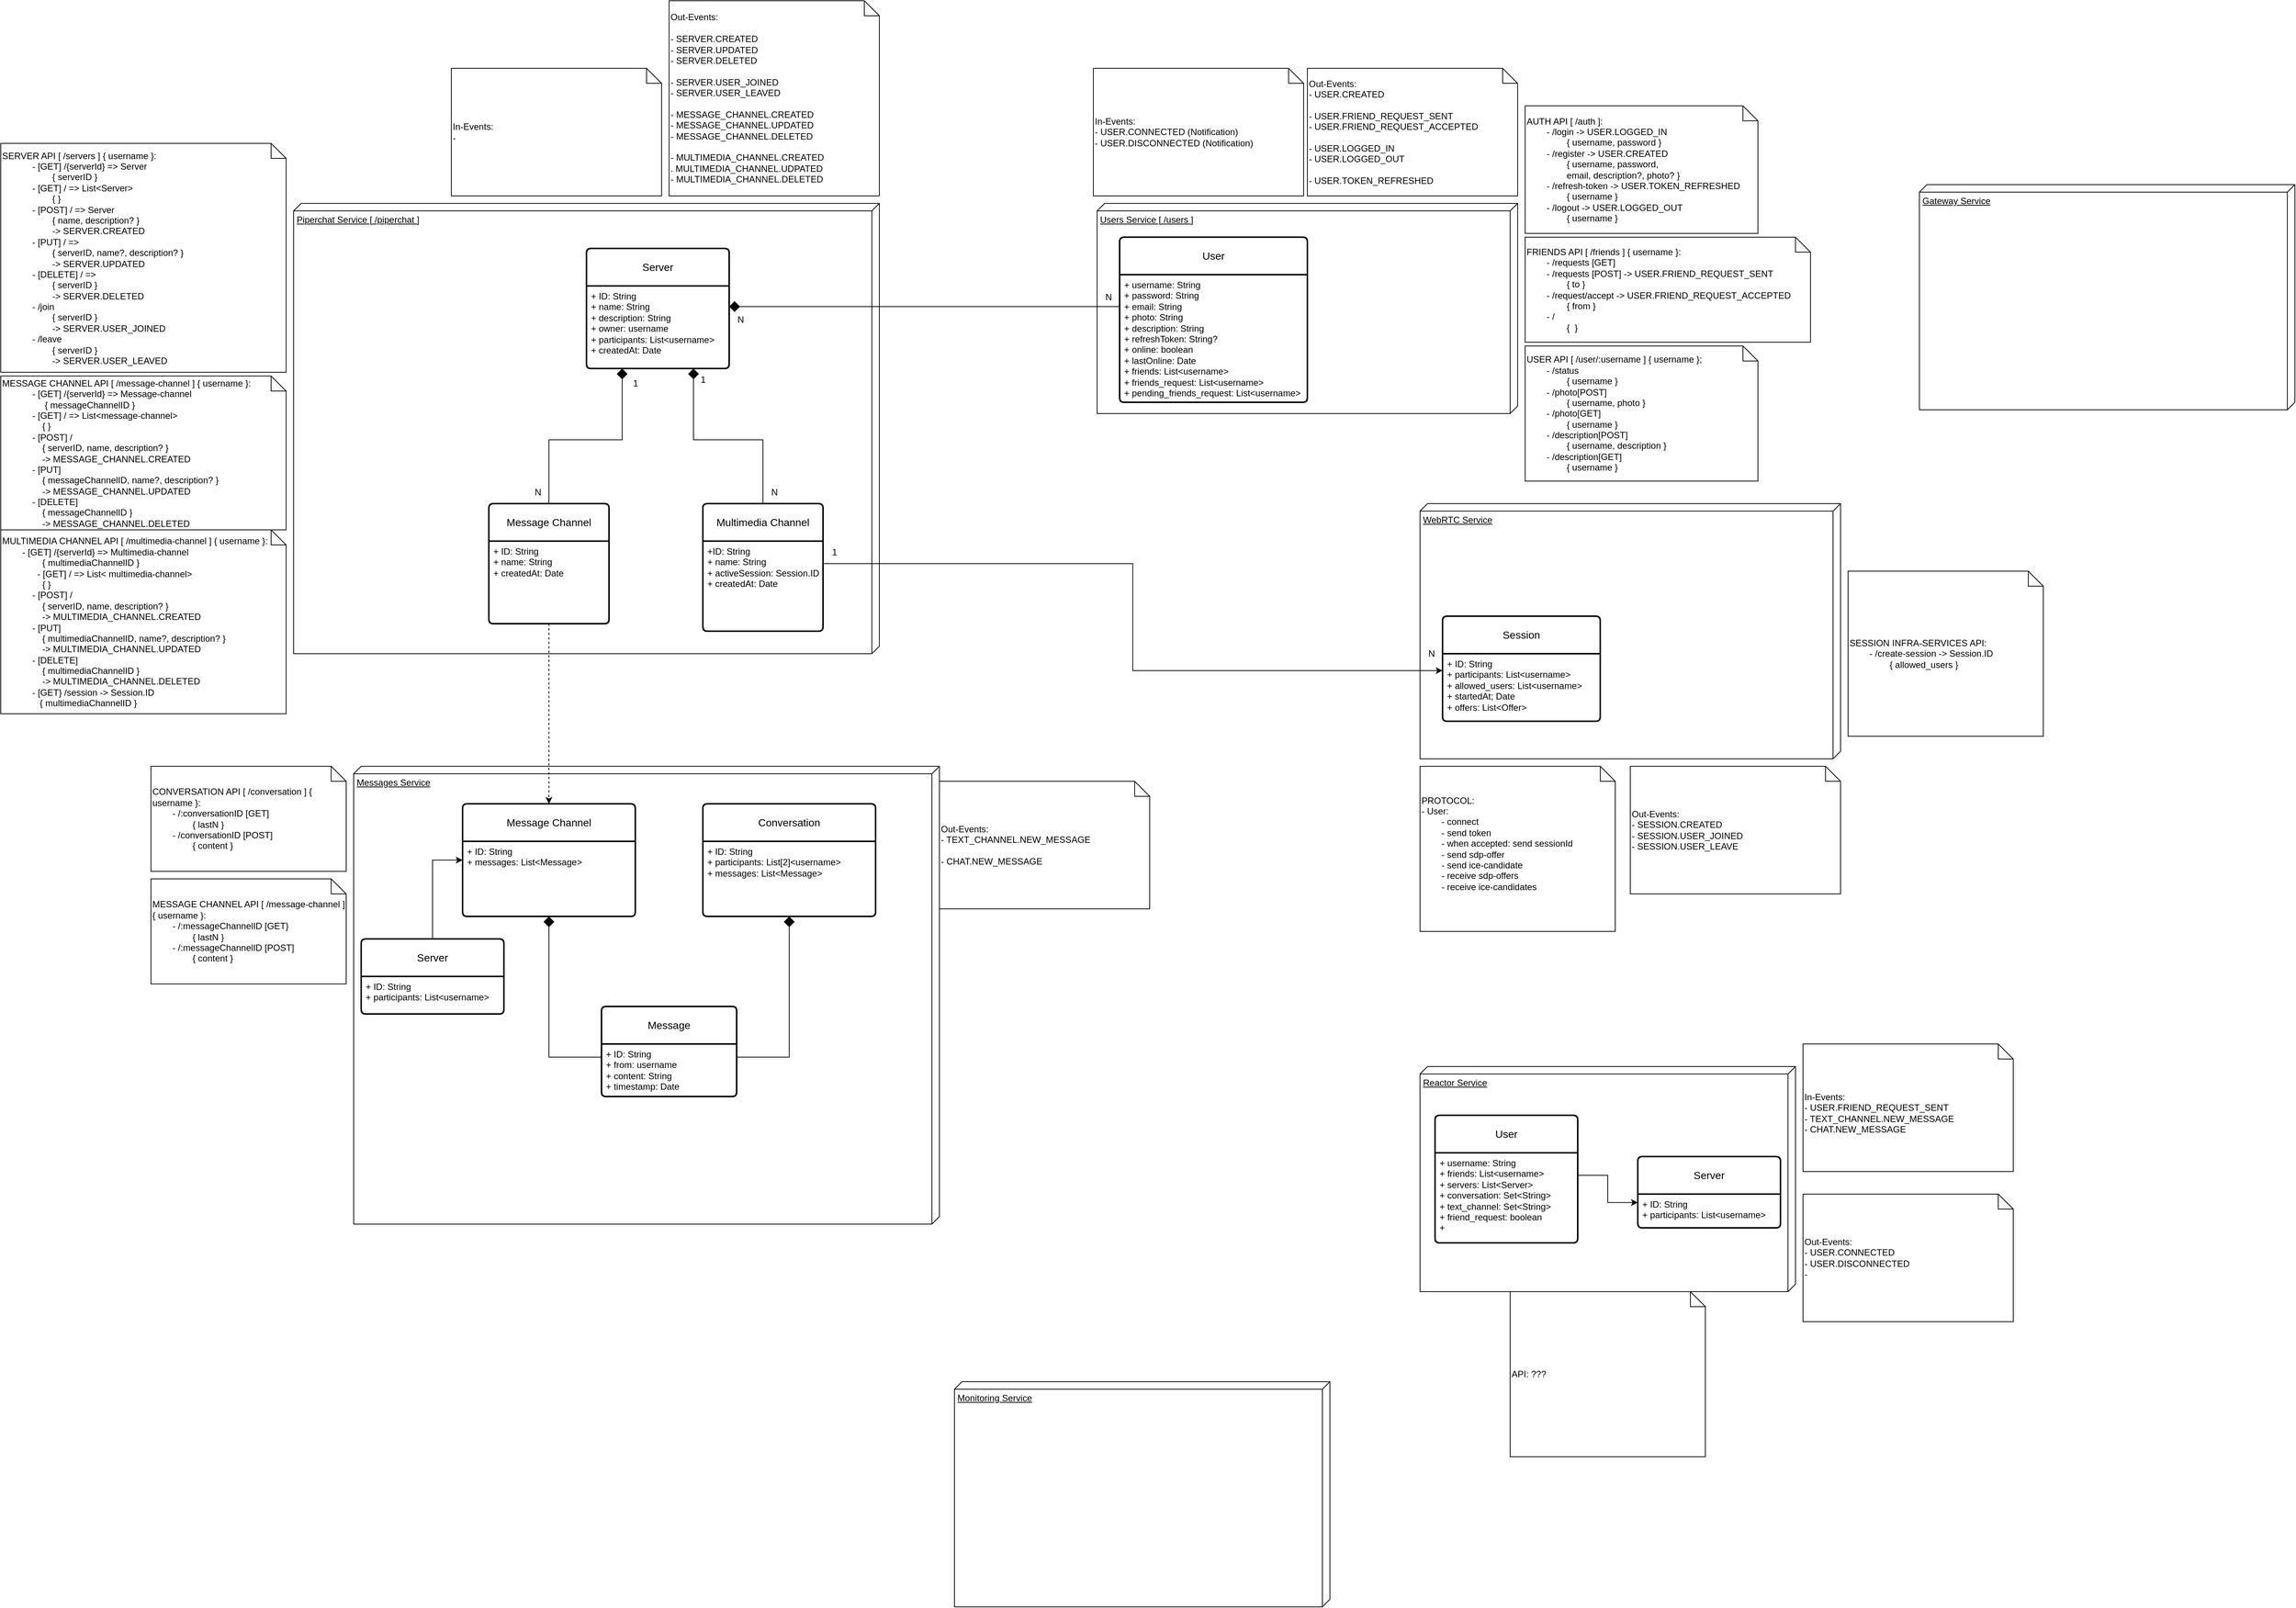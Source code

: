 <mxfile version="21.6.6" type="github" pages="8">
  <diagram name="General" id="8NHsR8Ymc2wK5Nyu_gr6">
    <mxGraphModel dx="2528" dy="1999" grid="1" gridSize="10" guides="1" tooltips="1" connect="1" arrows="1" fold="1" page="1" pageScale="1" pageWidth="850" pageHeight="1100" math="0" shadow="0">
      <root>
        <mxCell id="0" />
        <mxCell id="1" parent="0" />
        <mxCell id="7wh-No2WTboaJmC7Gdfl-18" value="Messages Service" style="verticalAlign=top;align=left;spacingTop=8;spacingLeft=2;spacingRight=12;shape=cube;size=10;direction=south;fontStyle=4;html=1;whiteSpace=wrap;" parent="1" vertex="1">
          <mxGeometry x="-210" y="660" width="780" height="610" as="geometry" />
        </mxCell>
        <mxCell id="7wh-No2WTboaJmC7Gdfl-14" value="Piperchat Service [ /piperchat ]" style="verticalAlign=top;align=left;spacingTop=8;spacingLeft=2;spacingRight=12;shape=cube;size=10;direction=south;fontStyle=4;html=1;whiteSpace=wrap;" parent="1" vertex="1">
          <mxGeometry x="-290" y="-90" width="780" height="600" as="geometry" />
        </mxCell>
        <mxCell id="7wh-No2WTboaJmC7Gdfl-13" value="Users Service [ /users ]" style="verticalAlign=top;align=left;spacingTop=8;spacingLeft=2;spacingRight=12;shape=cube;size=10;direction=south;fontStyle=4;html=1;whiteSpace=wrap;" parent="1" vertex="1">
          <mxGeometry x="780" y="-90" width="560" height="280" as="geometry" />
        </mxCell>
        <mxCell id="s29pFKMHYIw3pCDYSGQ6-1" value="Server" style="swimlane;childLayout=stackLayout;horizontal=1;startSize=50;horizontalStack=0;rounded=1;fontSize=14;fontStyle=0;strokeWidth=2;resizeParent=0;resizeLast=1;shadow=0;dashed=0;align=center;arcSize=4;whiteSpace=wrap;html=1;" parent="1" vertex="1">
          <mxGeometry x="100" y="-30" width="190" height="160" as="geometry" />
        </mxCell>
        <mxCell id="s29pFKMHYIw3pCDYSGQ6-2" value="+ ID: String&lt;br&gt;+ name: String&lt;br&gt;+ description: String&lt;br&gt;+ owner: username&lt;br&gt;+ participants: List&amp;lt;username&amp;gt;&lt;br&gt;+ createdAt: Date&lt;br&gt;" style="align=left;strokeColor=none;fillColor=none;spacingLeft=4;fontSize=12;verticalAlign=top;resizable=0;rotatable=0;part=1;html=1;" parent="s29pFKMHYIw3pCDYSGQ6-1" vertex="1">
          <mxGeometry y="50" width="190" height="110" as="geometry" />
        </mxCell>
        <mxCell id="s29pFKMHYIw3pCDYSGQ6-3" value="User" style="swimlane;childLayout=stackLayout;horizontal=1;startSize=50;horizontalStack=0;rounded=1;fontSize=14;fontStyle=0;strokeWidth=2;resizeParent=0;resizeLast=1;shadow=0;dashed=0;align=center;arcSize=4;whiteSpace=wrap;html=1;" parent="1" vertex="1">
          <mxGeometry x="810" y="-45" width="250" height="220" as="geometry" />
        </mxCell>
        <mxCell id="s29pFKMHYIw3pCDYSGQ6-4" value="+ username: String&lt;br&gt;+ password: String&lt;br&gt;+ email: String&lt;br&gt;+ photo: String&lt;br&gt;+ description: String&lt;br&gt;+ refreshToken: String?&lt;br&gt;+ online: boolean&lt;br&gt;+ lastOnline: Date&lt;br&gt;+ friends: List&amp;lt;username&amp;gt;&lt;br&gt;+ friends_request: List&amp;lt;username&amp;gt;&lt;br&gt;+ pending_friends_request: List&amp;lt;username&amp;gt;" style="align=left;strokeColor=none;fillColor=none;spacingLeft=4;fontSize=12;verticalAlign=top;resizable=0;rotatable=0;part=1;html=1;" parent="s29pFKMHYIw3pCDYSGQ6-3" vertex="1">
          <mxGeometry y="50" width="250" height="170" as="geometry" />
        </mxCell>
        <mxCell id="s29pFKMHYIw3pCDYSGQ6-11" style="edgeStyle=orthogonalEdgeStyle;rounded=0;orthogonalLoop=1;jettySize=auto;html=1;exitX=0.5;exitY=0;exitDx=0;exitDy=0;entryX=0.25;entryY=1;entryDx=0;entryDy=0;endArrow=diamond;endFill=1;endSize=12;" parent="1" source="s29pFKMHYIw3pCDYSGQ6-5" target="s29pFKMHYIw3pCDYSGQ6-2" edge="1">
          <mxGeometry relative="1" as="geometry" />
        </mxCell>
        <mxCell id="s29pFKMHYIw3pCDYSGQ6-5" value="Message Channel" style="swimlane;childLayout=stackLayout;horizontal=1;startSize=50;horizontalStack=0;rounded=1;fontSize=14;fontStyle=0;strokeWidth=2;resizeParent=0;resizeLast=1;shadow=0;dashed=0;align=center;arcSize=4;whiteSpace=wrap;html=1;" parent="1" vertex="1">
          <mxGeometry x="-30" y="310" width="160" height="160" as="geometry" />
        </mxCell>
        <mxCell id="s29pFKMHYIw3pCDYSGQ6-6" value="+ ID: String&lt;br&gt;+ name: String&lt;br&gt;+ createdAt: Date" style="align=left;strokeColor=none;fillColor=none;spacingLeft=4;fontSize=12;verticalAlign=top;resizable=0;rotatable=0;part=1;html=1;" parent="s29pFKMHYIw3pCDYSGQ6-5" vertex="1">
          <mxGeometry y="50" width="160" height="110" as="geometry" />
        </mxCell>
        <mxCell id="s29pFKMHYIw3pCDYSGQ6-7" value="Multimedia Channel" style="swimlane;childLayout=stackLayout;horizontal=1;startSize=50;horizontalStack=0;rounded=1;fontSize=14;fontStyle=0;strokeWidth=2;resizeParent=0;resizeLast=1;shadow=0;dashed=0;align=center;arcSize=4;whiteSpace=wrap;html=1;" parent="1" vertex="1">
          <mxGeometry x="255" y="310" width="160" height="170" as="geometry" />
        </mxCell>
        <mxCell id="s29pFKMHYIw3pCDYSGQ6-8" value="+ID: String&lt;br&gt;+ name: String&lt;br&gt;+ activeSession: Session.ID&lt;br&gt;+ createdAt: Date" style="align=left;strokeColor=none;fillColor=none;spacingLeft=4;fontSize=12;verticalAlign=top;resizable=0;rotatable=0;part=1;html=1;" parent="s29pFKMHYIw3pCDYSGQ6-7" vertex="1">
          <mxGeometry y="50" width="160" height="120" as="geometry" />
        </mxCell>
        <mxCell id="s29pFKMHYIw3pCDYSGQ6-10" style="edgeStyle=orthogonalEdgeStyle;rounded=0;orthogonalLoop=1;jettySize=auto;html=1;exitX=0.75;exitY=1;exitDx=0;exitDy=0;entryX=0.5;entryY=0;entryDx=0;entryDy=0;endArrow=none;endFill=0;startArrow=diamond;startFill=1;endSize=7;startSize=12;" parent="1" source="s29pFKMHYIw3pCDYSGQ6-2" target="s29pFKMHYIw3pCDYSGQ6-7" edge="1">
          <mxGeometry relative="1" as="geometry" />
        </mxCell>
        <mxCell id="s29pFKMHYIw3pCDYSGQ6-12" value="1" style="text;html=1;align=center;verticalAlign=middle;resizable=0;points=[];autosize=1;strokeColor=none;fillColor=none;" parent="1" vertex="1">
          <mxGeometry x="240" y="130" width="30" height="30" as="geometry" />
        </mxCell>
        <mxCell id="s29pFKMHYIw3pCDYSGQ6-13" value="N" style="text;html=1;align=center;verticalAlign=middle;resizable=0;points=[];autosize=1;strokeColor=none;fillColor=none;" parent="1" vertex="1">
          <mxGeometry x="335" y="280" width="30" height="30" as="geometry" />
        </mxCell>
        <mxCell id="s29pFKMHYIw3pCDYSGQ6-14" value="N" style="text;html=1;align=center;verticalAlign=middle;resizable=0;points=[];autosize=1;strokeColor=none;fillColor=none;" parent="1" vertex="1">
          <mxGeometry x="20" y="280" width="30" height="30" as="geometry" />
        </mxCell>
        <mxCell id="7wh-No2WTboaJmC7Gdfl-12" value="WebRTC Service" style="verticalAlign=top;align=left;spacingTop=8;spacingLeft=2;spacingRight=12;shape=cube;size=10;direction=south;fontStyle=4;html=1;whiteSpace=wrap;" parent="1" vertex="1">
          <mxGeometry x="1210" y="310" width="560" height="340" as="geometry" />
        </mxCell>
        <mxCell id="s29pFKMHYIw3pCDYSGQ6-15" value="1" style="text;html=1;align=center;verticalAlign=middle;resizable=0;points=[];autosize=1;strokeColor=none;fillColor=none;" parent="1" vertex="1">
          <mxGeometry x="150" y="135" width="30" height="30" as="geometry" />
        </mxCell>
        <mxCell id="s29pFKMHYIw3pCDYSGQ6-16" style="edgeStyle=orthogonalEdgeStyle;rounded=0;orthogonalLoop=1;jettySize=auto;html=1;exitX=0;exitY=0.25;exitDx=0;exitDy=0;entryX=1;entryY=0.25;entryDx=0;entryDy=0;endArrow=diamond;endFill=1;endSize=12;" parent="1" source="s29pFKMHYIw3pCDYSGQ6-4" target="s29pFKMHYIw3pCDYSGQ6-2" edge="1">
          <mxGeometry relative="1" as="geometry" />
        </mxCell>
        <mxCell id="s29pFKMHYIw3pCDYSGQ6-18" value="N" style="text;html=1;align=center;verticalAlign=middle;resizable=0;points=[];autosize=1;strokeColor=none;fillColor=none;" parent="1" vertex="1">
          <mxGeometry x="290" y="50" width="30" height="30" as="geometry" />
        </mxCell>
        <mxCell id="s29pFKMHYIw3pCDYSGQ6-19" value="N" style="text;html=1;align=center;verticalAlign=middle;resizable=0;points=[];autosize=1;strokeColor=none;fillColor=none;" parent="1" vertex="1">
          <mxGeometry x="780" y="20" width="30" height="30" as="geometry" />
        </mxCell>
        <mxCell id="7wh-No2WTboaJmC7Gdfl-1" value="Session" style="swimlane;childLayout=stackLayout;horizontal=1;startSize=50;horizontalStack=0;rounded=1;fontSize=14;fontStyle=0;strokeWidth=2;resizeParent=0;resizeLast=1;shadow=0;dashed=0;align=center;arcSize=4;whiteSpace=wrap;html=1;" parent="1" vertex="1">
          <mxGeometry x="1240" y="460" width="210" height="140" as="geometry" />
        </mxCell>
        <mxCell id="7wh-No2WTboaJmC7Gdfl-2" value="+ ID: String&lt;br&gt;+ participants: List&amp;lt;username&amp;gt;&lt;br&gt;+ allowed_users: List&amp;lt;username&amp;gt;&lt;br&gt;+ startedAt; Date&lt;br&gt;+ offers: List&amp;lt;Offer&amp;gt;" style="align=left;strokeColor=none;fillColor=none;spacingLeft=4;fontSize=12;verticalAlign=top;resizable=0;rotatable=0;part=1;html=1;" parent="7wh-No2WTboaJmC7Gdfl-1" vertex="1">
          <mxGeometry y="50" width="210" height="90" as="geometry" />
        </mxCell>
        <mxCell id="7wh-No2WTboaJmC7Gdfl-3" style="edgeStyle=orthogonalEdgeStyle;rounded=0;orthogonalLoop=1;jettySize=auto;html=1;exitX=1;exitY=0.25;exitDx=0;exitDy=0;entryX=0;entryY=0.25;entryDx=0;entryDy=0;" parent="1" source="s29pFKMHYIw3pCDYSGQ6-8" target="7wh-No2WTboaJmC7Gdfl-2" edge="1">
          <mxGeometry relative="1" as="geometry" />
        </mxCell>
        <mxCell id="7wh-No2WTboaJmC7Gdfl-4" value="Message" style="swimlane;childLayout=stackLayout;horizontal=1;startSize=50;horizontalStack=0;rounded=1;fontSize=14;fontStyle=0;strokeWidth=2;resizeParent=0;resizeLast=1;shadow=0;dashed=0;align=center;arcSize=4;whiteSpace=wrap;html=1;" parent="1" vertex="1">
          <mxGeometry x="120" y="980" width="180" height="120" as="geometry" />
        </mxCell>
        <mxCell id="7wh-No2WTboaJmC7Gdfl-5" value="+ ID: String&lt;br&gt;+ from: username&lt;br&gt;+ content: String&lt;br&gt;+ timestamp: Date&lt;br&gt;" style="align=left;strokeColor=none;fillColor=none;spacingLeft=4;fontSize=12;verticalAlign=top;resizable=0;rotatable=0;part=1;html=1;" parent="7wh-No2WTboaJmC7Gdfl-4" vertex="1">
          <mxGeometry y="50" width="180" height="70" as="geometry" />
        </mxCell>
        <mxCell id="7wh-No2WTboaJmC7Gdfl-19" value="1" style="text;html=1;align=center;verticalAlign=middle;resizable=0;points=[];autosize=1;strokeColor=none;fillColor=none;" parent="1" vertex="1">
          <mxGeometry x="415" y="360" width="30" height="30" as="geometry" />
        </mxCell>
        <mxCell id="7wh-No2WTboaJmC7Gdfl-20" value="N" style="text;html=1;align=center;verticalAlign=middle;resizable=0;points=[];autosize=1;strokeColor=none;fillColor=none;" parent="1" vertex="1">
          <mxGeometry x="1210" y="495" width="30" height="30" as="geometry" />
        </mxCell>
        <mxCell id="9NbjZctbXflYfwBN7HnV-1" value="Out-Events:&lt;br&gt;&lt;br&gt;- SERVER.CREATED&lt;br&gt;- SERVER.UPDATED&lt;br&gt;- SERVER.DELETED&lt;br&gt;&lt;br&gt;- SERVER.USER_JOINED&lt;br&gt;- SERVER.USER_LEAVED&lt;br&gt;&lt;br&gt;- MESSAGE_CHANNEL.CREATED&lt;br&gt;- MESSAGE_CHANNEL.UPDATED&lt;br&gt;- MESSAGE_CHANNEL.DELETED&lt;br&gt;&lt;br&gt;- MULTIMEDIA_CHANNEL.CREATED&lt;br&gt;. MULTIMEDIA_CHANNEL.UDPATED&lt;br&gt;- MULTIMEDIA_CHANNEL.DELETED" style="shape=note;size=20;whiteSpace=wrap;html=1;align=left;" parent="1" vertex="1">
          <mxGeometry x="210" y="-360" width="280" height="260" as="geometry" />
        </mxCell>
        <mxCell id="9NbjZctbXflYfwBN7HnV-2" value="Out-Events:&lt;br&gt;- USER.CREATED&lt;br&gt;&lt;br&gt;- USER.FRIEND_REQUEST_SENT&lt;br&gt;- USER.FRIEND_REQUEST_ACCEPTED&lt;br&gt;&lt;br&gt;- USER.LOGGED_IN&lt;br&gt;- USER.LOGGED_OUT&lt;br&gt;&lt;br style=&quot;border-color: var(--border-color);&quot;&gt;- USER.TOKEN_REFRESHED" style="shape=note;size=20;whiteSpace=wrap;html=1;align=left;" parent="1" vertex="1">
          <mxGeometry x="1060" y="-270" width="280" height="170" as="geometry" />
        </mxCell>
        <mxCell id="sGge5SKSTXFPz8y5dbad-1" value="Out-Events:&lt;br&gt;- TEXT_CHANNEL.NEW_MESSAGE&lt;br&gt;&lt;br&gt;- CHAT.NEW_MESSAGE" style="shape=note;size=20;whiteSpace=wrap;html=1;align=left;" parent="1" vertex="1">
          <mxGeometry x="570" y="680" width="280" height="170" as="geometry" />
        </mxCell>
        <mxCell id="sGge5SKSTXFPz8y5dbad-2" value="Out-Events:&lt;br&gt;- SESSION.CREATED&lt;br&gt;- SESSION.USER_JOINED&lt;br&gt;- SESSION.USER_LEAVE" style="shape=note;size=20;whiteSpace=wrap;html=1;align=left;" parent="1" vertex="1">
          <mxGeometry x="1490" y="660" width="280" height="170" as="geometry" />
        </mxCell>
        <mxCell id="sGge5SKSTXFPz8y5dbad-8" value="Conversation" style="swimlane;childLayout=stackLayout;horizontal=1;startSize=50;horizontalStack=0;rounded=1;fontSize=14;fontStyle=0;strokeWidth=2;resizeParent=0;resizeLast=1;shadow=0;dashed=0;align=center;arcSize=4;whiteSpace=wrap;html=1;" parent="1" vertex="1">
          <mxGeometry x="255" y="710" width="230" height="150" as="geometry" />
        </mxCell>
        <mxCell id="sGge5SKSTXFPz8y5dbad-9" value="+ ID: String&lt;br&gt;+ participants: List[2]&amp;lt;username&amp;gt;&lt;br&gt;+ messages: List&amp;lt;Message&amp;gt;" style="align=left;strokeColor=none;fillColor=none;spacingLeft=4;fontSize=12;verticalAlign=top;resizable=0;rotatable=0;part=1;html=1;" parent="sGge5SKSTXFPz8y5dbad-8" vertex="1">
          <mxGeometry y="50" width="230" height="100" as="geometry" />
        </mxCell>
        <mxCell id="sGge5SKSTXFPz8y5dbad-10" style="edgeStyle=orthogonalEdgeStyle;rounded=0;orthogonalLoop=1;jettySize=auto;html=1;exitX=0.5;exitY=1;exitDx=0;exitDy=0;entryX=1;entryY=0.25;entryDx=0;entryDy=0;startArrow=diamond;startFill=1;endArrow=none;endFill=0;startSize=12;" parent="1" source="sGge5SKSTXFPz8y5dbad-9" target="7wh-No2WTboaJmC7Gdfl-5" edge="1">
          <mxGeometry relative="1" as="geometry" />
        </mxCell>
        <mxCell id="sGge5SKSTXFPz8y5dbad-11" value="Message Channel" style="swimlane;childLayout=stackLayout;horizontal=1;startSize=50;horizontalStack=0;rounded=1;fontSize=14;fontStyle=0;strokeWidth=2;resizeParent=0;resizeLast=1;shadow=0;dashed=0;align=center;arcSize=4;whiteSpace=wrap;html=1;" parent="1" vertex="1">
          <mxGeometry x="-65" y="710" width="230" height="150" as="geometry" />
        </mxCell>
        <mxCell id="sGge5SKSTXFPz8y5dbad-12" value="+ ID: String&lt;br&gt;+ messages: List&amp;lt;Message&amp;gt;" style="align=left;strokeColor=none;fillColor=none;spacingLeft=4;fontSize=12;verticalAlign=top;resizable=0;rotatable=0;part=1;html=1;" parent="sGge5SKSTXFPz8y5dbad-11" vertex="1">
          <mxGeometry y="50" width="230" height="100" as="geometry" />
        </mxCell>
        <mxCell id="sGge5SKSTXFPz8y5dbad-17" style="edgeStyle=orthogonalEdgeStyle;rounded=0;orthogonalLoop=1;jettySize=auto;html=1;exitX=0.5;exitY=1;exitDx=0;exitDy=0;entryX=0;entryY=0.25;entryDx=0;entryDy=0;startArrow=diamond;startFill=1;endArrow=none;endFill=0;startSize=12;" parent="1" source="sGge5SKSTXFPz8y5dbad-12" target="7wh-No2WTboaJmC7Gdfl-5" edge="1">
          <mxGeometry relative="1" as="geometry" />
        </mxCell>
        <mxCell id="sGge5SKSTXFPz8y5dbad-18" style="edgeStyle=orthogonalEdgeStyle;rounded=0;orthogonalLoop=1;jettySize=auto;html=1;exitX=0.5;exitY=1;exitDx=0;exitDy=0;dashed=1;" parent="1" source="s29pFKMHYIw3pCDYSGQ6-6" target="sGge5SKSTXFPz8y5dbad-11" edge="1">
          <mxGeometry relative="1" as="geometry" />
        </mxCell>
        <mxCell id="sGge5SKSTXFPz8y5dbad-21" style="edgeStyle=orthogonalEdgeStyle;rounded=0;orthogonalLoop=1;jettySize=auto;html=1;exitX=0.5;exitY=0;exitDx=0;exitDy=0;entryX=0;entryY=0.25;entryDx=0;entryDy=0;" parent="1" source="sGge5SKSTXFPz8y5dbad-19" target="sGge5SKSTXFPz8y5dbad-12" edge="1">
          <mxGeometry relative="1" as="geometry" />
        </mxCell>
        <mxCell id="sGge5SKSTXFPz8y5dbad-19" value="Server" style="swimlane;childLayout=stackLayout;horizontal=1;startSize=50;horizontalStack=0;rounded=1;fontSize=14;fontStyle=0;strokeWidth=2;resizeParent=0;resizeLast=1;shadow=0;dashed=0;align=center;arcSize=4;whiteSpace=wrap;html=1;" parent="1" vertex="1">
          <mxGeometry x="-200" y="890" width="190" height="100" as="geometry" />
        </mxCell>
        <mxCell id="sGge5SKSTXFPz8y5dbad-20" value="+ ID: String&lt;br&gt;+ participants: List&amp;lt;username&amp;gt;" style="align=left;strokeColor=none;fillColor=none;spacingLeft=4;fontSize=12;verticalAlign=top;resizable=0;rotatable=0;part=1;html=1;" parent="sGge5SKSTXFPz8y5dbad-19" vertex="1">
          <mxGeometry y="50" width="190" height="50" as="geometry" />
        </mxCell>
        <mxCell id="sGge5SKSTXFPz8y5dbad-22" value="Reactor Service" style="verticalAlign=top;align=left;spacingTop=8;spacingLeft=2;spacingRight=12;shape=cube;size=10;direction=south;fontStyle=4;html=1;whiteSpace=wrap;" parent="1" vertex="1">
          <mxGeometry x="1210" y="1060" width="500" height="300" as="geometry" />
        </mxCell>
        <mxCell id="sGge5SKSTXFPz8y5dbad-23" value="Out-Events:&lt;br&gt;- USER.CONNECTED&lt;br&gt;- USER.DISCONNECTED&lt;br&gt;-&amp;nbsp;" style="shape=note;size=20;whiteSpace=wrap;html=1;align=left;" parent="1" vertex="1">
          <mxGeometry x="1720" y="1230" width="280" height="170" as="geometry" />
        </mxCell>
        <mxCell id="sGge5SKSTXFPz8y5dbad-24" value="User" style="swimlane;childLayout=stackLayout;horizontal=1;startSize=50;horizontalStack=0;rounded=1;fontSize=14;fontStyle=0;strokeWidth=2;resizeParent=0;resizeLast=1;shadow=0;dashed=0;align=center;arcSize=4;whiteSpace=wrap;html=1;" parent="1" vertex="1">
          <mxGeometry x="1230" y="1125" width="190" height="170" as="geometry" />
        </mxCell>
        <mxCell id="sGge5SKSTXFPz8y5dbad-25" value="+ username: String&lt;br&gt;+ friends: List&amp;lt;username&amp;gt;&lt;br&gt;+ servers: List&amp;lt;Server&amp;gt;&lt;br&gt;+ conversation: Set&amp;lt;String&amp;gt;&lt;br&gt;+ text_channel: Set&amp;lt;String&amp;gt;&lt;br&gt;+ friend_request: boolean&lt;br&gt;+&amp;nbsp;" style="align=left;strokeColor=none;fillColor=none;spacingLeft=4;fontSize=12;verticalAlign=top;resizable=0;rotatable=0;part=1;html=1;" parent="sGge5SKSTXFPz8y5dbad-24" vertex="1">
          <mxGeometry y="50" width="190" height="120" as="geometry" />
        </mxCell>
        <mxCell id="sGge5SKSTXFPz8y5dbad-26" value="AUTH API [ /auth ]:&lt;br&gt;&lt;span style=&quot;white-space: pre;&quot;&gt;&#x9;&lt;/span&gt;- /login -&amp;gt; USER.LOGGED_IN&lt;br&gt;&lt;span style=&quot;white-space: pre;&quot;&gt;&#x9;&lt;/span&gt;&lt;span style=&quot;white-space: pre;&quot;&gt;&#x9;&lt;/span&gt;{ username, password }&lt;br&gt;&lt;span style=&quot;background-color: initial;&quot;&gt;&lt;span style=&quot;white-space: pre;&quot;&gt;&#x9;&lt;/span&gt;- /register -&amp;gt; USER.CREATED&lt;br&gt;&lt;span style=&quot;white-space: pre;&quot;&gt;&#x9;&lt;/span&gt;&lt;span style=&quot;white-space: pre;&quot;&gt;&#x9;&lt;/span&gt;{ username, password, &lt;span style=&quot;white-space: pre;&quot;&gt;&#x9;&lt;/span&gt;&lt;span style=&quot;white-space: pre;&quot;&gt;&#x9;&lt;/span&gt;email,&amp;nbsp;&lt;/span&gt;&lt;span style=&quot;background-color: initial;&quot;&gt;description?, photo? }&lt;br&gt;&lt;/span&gt;&lt;span style=&quot;background-color: initial;&quot;&gt;&lt;span style=&quot;white-space: pre;&quot;&gt;&#x9;&lt;/span&gt;- /refresh-token -&amp;gt; USER.TOKEN_REFRESHED&lt;br&gt;&lt;span style=&quot;white-space: pre;&quot;&gt;&#x9;&lt;/span&gt;&lt;span style=&quot;white-space: pre;&quot;&gt;&#x9;&lt;/span&gt;{ username }&lt;br&gt;&lt;/span&gt;&lt;span style=&quot;background-color: initial;&quot;&gt;&lt;span style=&quot;white-space: pre;&quot;&gt;&#x9;&lt;/span&gt;- /logout -&amp;gt; USER.LOGGED_OUT&lt;br&gt;&lt;span style=&quot;white-space: pre;&quot;&gt;&#x9;&lt;/span&gt;&lt;span style=&quot;white-space: pre;&quot;&gt;&#x9;&lt;/span&gt;{ username }&lt;/span&gt;" style="shape=note;size=20;whiteSpace=wrap;html=1;align=left;" parent="1" vertex="1">
          <mxGeometry x="1350" y="-220" width="310" height="170" as="geometry" />
        </mxCell>
        <mxCell id="sGge5SKSTXFPz8y5dbad-28" value="SESSION INFRA-SERVICES API:&lt;br&gt;&lt;span style=&quot;white-space: pre;&quot;&gt;&#x9;&lt;/span&gt;- /create-session -&amp;gt; Session.ID&lt;br&gt;&lt;span style=&quot;white-space: pre;&quot;&gt;&#x9;&lt;/span&gt;&lt;span style=&quot;white-space: pre;&quot;&gt;&#x9;&lt;/span&gt;{ allowed_users }" style="shape=note;size=20;whiteSpace=wrap;html=1;align=left;" parent="1" vertex="1">
          <mxGeometry x="1780" y="400" width="260" height="220" as="geometry" />
        </mxCell>
        <mxCell id="sGge5SKSTXFPz8y5dbad-29" value="API: ???" style="shape=note;size=20;whiteSpace=wrap;html=1;align=left;" parent="1" vertex="1">
          <mxGeometry x="1330" y="1360" width="260" height="220" as="geometry" />
        </mxCell>
        <mxCell id="sGge5SKSTXFPz8y5dbad-36" value="Server" style="swimlane;childLayout=stackLayout;horizontal=1;startSize=50;horizontalStack=0;rounded=1;fontSize=14;fontStyle=0;strokeWidth=2;resizeParent=0;resizeLast=1;shadow=0;dashed=0;align=center;arcSize=4;whiteSpace=wrap;html=1;" parent="1" vertex="1">
          <mxGeometry x="1500" y="1180" width="190" height="95" as="geometry" />
        </mxCell>
        <mxCell id="sGge5SKSTXFPz8y5dbad-37" value="+ ID: String&lt;br&gt;+ participants: List&amp;lt;username&amp;gt;" style="align=left;strokeColor=none;fillColor=none;spacingLeft=4;fontSize=12;verticalAlign=top;resizable=0;rotatable=0;part=1;html=1;" parent="sGge5SKSTXFPz8y5dbad-36" vertex="1">
          <mxGeometry y="50" width="190" height="45" as="geometry" />
        </mxCell>
        <mxCell id="sGge5SKSTXFPz8y5dbad-39" style="edgeStyle=orthogonalEdgeStyle;rounded=0;orthogonalLoop=1;jettySize=auto;html=1;exitX=1;exitY=0.25;exitDx=0;exitDy=0;entryX=0;entryY=0.25;entryDx=0;entryDy=0;" parent="1" source="sGge5SKSTXFPz8y5dbad-25" target="sGge5SKSTXFPz8y5dbad-37" edge="1">
          <mxGeometry relative="1" as="geometry" />
        </mxCell>
        <mxCell id="VOHRIMd6Rlz1xX22jxHq-1" value="FRIENDS API [ /friends ] { username }:&lt;br&gt;&lt;span style=&quot;white-space: pre;&quot;&gt;&#x9;&lt;/span&gt;- /requests [GET]&lt;br&gt;&lt;span style=&quot;white-space: pre;&quot;&gt;&#x9;&lt;/span&gt;- /requests [POST] -&amp;gt; USER.FRIEND_REQUEST_SENT&lt;br&gt;&lt;span style=&quot;white-space: pre;&quot;&gt;&#x9;&lt;/span&gt;&lt;span style=&quot;white-space: pre;&quot;&gt;&#x9;&lt;/span&gt;{ to }&lt;br&gt;&lt;span style=&quot;white-space: pre;&quot;&gt;&#x9;&lt;/span&gt;- /request/accept -&amp;gt; USER.FRIEND_REQUEST_ACCEPTED&lt;br&gt;&lt;span style=&quot;white-space: pre;&quot;&gt;&#x9;&lt;/span&gt;&lt;span style=&quot;white-space: pre;&quot;&gt;&#x9;&lt;/span&gt;{ from }&lt;br&gt;&lt;span style=&quot;white-space: pre;&quot;&gt;&#x9;&lt;/span&gt;- /&lt;br&gt;&lt;span style=&quot;white-space: pre;&quot;&gt;&#x9;&lt;/span&gt;&lt;span style=&quot;white-space: pre;&quot;&gt;&#x9;&lt;/span&gt;{&amp;nbsp; }" style="shape=note;size=20;whiteSpace=wrap;html=1;align=left;" parent="1" vertex="1">
          <mxGeometry x="1350" y="-45" width="380" height="140" as="geometry" />
        </mxCell>
        <mxCell id="VOHRIMd6Rlz1xX22jxHq-2" value="USER API [ /user/:username ] { username };&lt;br&gt;&lt;span style=&quot;white-space: pre;&quot;&gt;&#x9;&lt;/span&gt;- /status &lt;br&gt;&lt;span style=&quot;white-space: pre;&quot;&gt;&#x9;&lt;/span&gt;&lt;span style=&quot;white-space: pre;&quot;&gt;&#x9;&lt;/span&gt;{ username }&lt;br&gt;&lt;span style=&quot;white-space: pre;&quot;&gt;&#x9;&lt;/span&gt;- /photo[POST]&lt;br&gt;&lt;span style=&quot;white-space: pre;&quot;&gt;&#x9;&lt;/span&gt;&lt;span style=&quot;white-space: pre;&quot;&gt;&#x9;&lt;/span&gt;{ username, photo }&lt;br&gt;&lt;span style=&quot;white-space: pre;&quot;&gt;&#x9;&lt;/span&gt;- /photo[GET]&lt;br&gt;&lt;span style=&quot;white-space: pre;&quot;&gt;&#x9;&lt;/span&gt;&lt;span style=&quot;white-space: pre;&quot;&gt;&#x9;&lt;/span&gt;{ username }&lt;br&gt;&lt;span style=&quot;white-space: pre;&quot;&gt;&#x9;&lt;/span&gt;- /description[POST]&lt;br&gt;&lt;span style=&quot;white-space: pre;&quot;&gt;&#x9;&lt;/span&gt;&lt;span style=&quot;white-space: pre;&quot;&gt;&#x9;&lt;/span&gt;{ username, description }&lt;br&gt;&lt;span style=&quot;white-space: pre;&quot;&gt;&#x9;&lt;/span&gt;- /description[GET]&lt;br&gt;&lt;span style=&quot;white-space: pre;&quot;&gt;&#x9;&lt;/span&gt;&lt;span style=&quot;white-space: pre;&quot;&gt;&#x9;&lt;/span&gt;{ username }" style="shape=note;size=20;whiteSpace=wrap;html=1;align=left;" parent="1" vertex="1">
          <mxGeometry x="1350" y="100" width="310" height="180" as="geometry" />
        </mxCell>
        <mxCell id="VOHRIMd6Rlz1xX22jxHq-3" value="In-Events:&lt;br&gt;- USER.CONNECTED (Notification)&lt;br&gt;- USER.DISCONNECTED (Notification)" style="shape=note;size=20;whiteSpace=wrap;html=1;align=left;" parent="1" vertex="1">
          <mxGeometry x="775" y="-270" width="280" height="170" as="geometry" />
        </mxCell>
        <mxCell id="VOHRIMd6Rlz1xX22jxHq-5" value="SERVER API [ /servers ] { username }:&lt;br&gt;&lt;span style=&quot;white-space: pre;&quot;&gt;&#x9;&amp;nbsp;&lt;/span&gt;&amp;nbsp; &amp;nbsp;- [GET] /{serverId} =&amp;gt; Server&lt;br&gt;&lt;span style=&quot;white-space: pre;&quot;&gt;&#x9;&lt;/span&gt;&lt;span style=&quot;white-space: pre;&quot;&gt;&#x9;&lt;/span&gt;&amp;nbsp; &amp;nbsp; { serverID }&lt;br&gt;&lt;span style=&quot;white-space: pre;&quot;&gt;&#x9;&lt;/span&gt;&amp;nbsp; &amp;nbsp; - [GET] / =&amp;gt; List&amp;lt;Server&amp;gt;&lt;br&gt;&lt;span style=&quot;white-space: pre;&quot;&gt;&#x9;&lt;/span&gt;&lt;span style=&quot;white-space: pre;&quot;&gt;&#x9;&lt;/span&gt;&amp;nbsp; &amp;nbsp; { }&lt;br&gt;&lt;blockquote style=&quot;margin: 0 0 0 40px; border: none; padding: 0px;&quot;&gt;&lt;/blockquote&gt;&lt;blockquote style=&quot;margin: 0 0 0 40px; border: none; padding: 0px;&quot;&gt;&lt;span style=&quot;background-color: initial;&quot;&gt;- [POST] / =&amp;gt; Server&lt;br&gt;&lt;/span&gt;&lt;span style=&quot;background-color: initial; white-space: pre;&quot;&gt;&#x9;&lt;/span&gt;&lt;span style=&quot;background-color: initial;&quot;&gt;{ name, description? }&lt;/span&gt;&lt;/blockquote&gt;&lt;blockquote style=&quot;margin: 0 0 0 40px; border: none; padding: 0px;&quot;&gt;&lt;span style=&quot;background-color: initial;&quot;&gt;&lt;span style=&quot;white-space: pre;&quot;&gt;&#x9;&lt;/span&gt;-&amp;gt; SERVER.CREATED&lt;br&gt;&lt;/span&gt;&lt;span style=&quot;background-color: initial;&quot;&gt;- [PUT] / =&amp;gt;&lt;br&gt;&lt;/span&gt;&lt;span style=&quot;background-color: initial; white-space: pre;&quot;&gt;&#x9;&lt;/span&gt;&lt;span style=&quot;background-color: initial;&quot;&gt;{ serverID, name?, description? }&lt;/span&gt;&lt;/blockquote&gt;&lt;blockquote style=&quot;margin: 0 0 0 40px; border: none; padding: 0px;&quot;&gt;&lt;span style=&quot;background-color: initial;&quot;&gt;&lt;span style=&quot;white-space: pre;&quot;&gt;&#x9;&lt;/span&gt;-&amp;gt; SERVER.UPDATED&lt;br&gt;&lt;/span&gt;- [DELETE] / =&amp;gt;&lt;br&gt;&lt;span style=&quot;background-color: initial; white-space: pre;&quot;&gt;&#x9;&lt;/span&gt;&lt;span style=&quot;background-color: initial;&quot;&gt;{ serverID }&lt;/span&gt;&lt;/blockquote&gt;&lt;blockquote style=&quot;margin: 0 0 0 40px; border: none; padding: 0px;&quot;&gt;&lt;span style=&quot;background-color: initial;&quot;&gt;&lt;span style=&quot;white-space: pre;&quot;&gt;&#x9;&lt;/span&gt;-&amp;gt; SERVER.DELETED&lt;br&gt;&lt;/span&gt;- /join&lt;br&gt;&lt;span style=&quot;background-color: initial; white-space: pre;&quot;&gt;&#x9;&lt;/span&gt;&lt;span style=&quot;background-color: initial;&quot;&gt;{ serverID }&lt;/span&gt;&lt;/blockquote&gt;&lt;blockquote style=&quot;margin: 0 0 0 40px; border: none; padding: 0px;&quot;&gt;&lt;span style=&quot;background-color: initial;&quot;&gt;&lt;span style=&quot;white-space: pre;&quot;&gt;&#x9;&lt;/span&gt;-&amp;gt; SERVER.USER_JOINED&lt;br&gt;&lt;/span&gt;- /leave&lt;br&gt;&lt;span style=&quot;white-space: pre;&quot;&gt;&#x9;&lt;/span&gt;{ serverID }&lt;/blockquote&gt;&lt;blockquote style=&quot;margin: 0 0 0 40px; border: none; padding: 0px;&quot;&gt;&lt;span style=&quot;white-space: pre;&quot;&gt;&#x9;&lt;/span&gt;-&amp;gt; SERVER.USER_LEAVED&lt;br&gt;&lt;/blockquote&gt;&lt;blockquote style=&quot;margin: 0 0 0 40px; border: none; padding: 0px;&quot;&gt;&lt;/blockquote&gt;&lt;blockquote style=&quot;margin: 0 0 0 40px; border: none; padding: 0px;&quot;&gt;&lt;/blockquote&gt;&lt;blockquote style=&quot;margin: 0 0 0 40px; border: none; padding: 0px;&quot;&gt;&lt;/blockquote&gt;&lt;blockquote style=&quot;margin: 0 0 0 40px; border: none; padding: 0px;&quot;&gt;&lt;/blockquote&gt;&lt;blockquote style=&quot;margin: 0 0 0 40px; border: none; padding: 0px;&quot;&gt;&lt;/blockquote&gt;" style="shape=note;size=20;whiteSpace=wrap;html=1;align=left;" parent="1" vertex="1">
          <mxGeometry x="-680" y="-170" width="380" height="305" as="geometry" />
        </mxCell>
        <mxCell id="VOHRIMd6Rlz1xX22jxHq-7" value="MESSAGE CHANNEL API [ /message-channel ] { username }:&lt;br&gt;&lt;span style=&quot;&quot;&gt;&lt;span style=&quot;&quot;&gt;&amp;nbsp;&amp;nbsp;&amp;nbsp;&amp;nbsp;&lt;/span&gt;&amp;nbsp;&lt;/span&gt;&amp;nbsp; &amp;nbsp; &amp;nbsp; &amp;nbsp;- [GET] /{serverId} =&amp;gt; Message-channel&lt;br style=&quot;border-color: var(--border-color);&quot;&gt;&#x9;&lt;span style=&quot;border-color: var(--border-color);&quot;&gt;&lt;span style=&quot;&quot;&gt;&amp;nbsp;&amp;nbsp;&amp;nbsp;&amp;nbsp;&lt;/span&gt;&lt;/span&gt;&amp;nbsp; &amp;nbsp;&lt;span style=&quot;white-space: pre;&quot;&gt;&#x9;&lt;/span&gt;&lt;span style=&quot;white-space: pre;&quot;&gt;&#x9;&lt;/span&gt; { messageChannelID&amp;nbsp;}&lt;br style=&quot;border-color: var(--border-color);&quot;&gt;&lt;span style=&quot;border-color: var(--border-color);&quot;&gt;&lt;span style=&quot;&quot;&gt;&amp;nbsp;&amp;nbsp;&amp;nbsp;&amp;nbsp;&lt;/span&gt;&lt;/span&gt;&amp;nbsp; &lt;span style=&quot;white-space: pre;&quot;&gt;&#x9;&lt;/span&gt;&amp;nbsp; &amp;nbsp; - [GET] / =&amp;gt; List&amp;lt;message-channel&amp;gt;&lt;br style=&quot;border-color: var(--border-color);&quot;&gt;&lt;span style=&quot;border-color: var(--border-color);&quot;&gt;&lt;span style=&quot;&quot;&gt;&amp;nbsp;&amp;nbsp;&amp;nbsp;&amp;nbsp;&lt;/span&gt;&lt;/span&gt;&lt;span style=&quot;border-color: var(--border-color);&quot;&gt;&lt;span style=&quot;&quot;&gt;&amp;nbsp;&amp;nbsp;&amp;nbsp;&amp;nbsp;&lt;/span&gt;&lt;/span&gt;&amp;nbsp; &amp;nbsp; &lt;span style=&quot;white-space: pre;&quot;&gt;&#x9;&lt;/span&gt;{ }&lt;br&gt;&lt;blockquote style=&quot;margin: 0 0 0 40px; border: none; padding: 0px;&quot;&gt;&lt;/blockquote&gt;&lt;blockquote style=&quot;margin: 0 0 0 40px; border: none; padding: 0px;&quot;&gt;&lt;span style=&quot;background-color: initial;&quot;&gt;- [POST] /&lt;br&gt;&lt;/span&gt;&lt;span style=&quot;background-color: initial;&quot;&gt;&lt;span style=&quot;&quot;&gt;&amp;nbsp;&amp;nbsp;&amp;nbsp;&amp;nbsp;&lt;/span&gt;&lt;/span&gt;&lt;span style=&quot;background-color: initial;&quot;&gt;{ serverID, name, description? }&lt;/span&gt;&lt;/blockquote&gt;&lt;blockquote style=&quot;margin: 0 0 0 40px; border: none; padding: 0px;&quot;&gt;&lt;span style=&quot;background-color: initial;&quot;&gt;&lt;span style=&quot;&quot;&gt;&lt;span style=&quot;&quot;&gt;&amp;nbsp;&amp;nbsp;&amp;nbsp;&amp;nbsp;&lt;/span&gt;&lt;/span&gt;-&amp;gt; MESSAGE_CHANNEL.CREATED&lt;br&gt;&lt;/span&gt;&lt;span style=&quot;background-color: initial;&quot;&gt;- [PUT]&lt;br&gt;&lt;/span&gt;&lt;span style=&quot;background-color: initial;&quot;&gt;&lt;span style=&quot;&quot;&gt;&amp;nbsp;&amp;nbsp;&amp;nbsp;&amp;nbsp;&lt;/span&gt;&lt;/span&gt;&lt;span style=&quot;background-color: initial;&quot;&gt;{ messageChannelID, name?, description? }&lt;/span&gt;&lt;/blockquote&gt;&lt;blockquote style=&quot;margin: 0 0 0 40px; border: none; padding: 0px;&quot;&gt;&lt;span style=&quot;background-color: initial;&quot;&gt;&lt;span style=&quot;&quot;&gt;&lt;span style=&quot;&quot;&gt;&amp;nbsp;&amp;nbsp;&amp;nbsp;&amp;nbsp;&lt;/span&gt;&lt;/span&gt;-&amp;gt; MESSAGE_CHANNEL.UPDATED&lt;br&gt;&lt;/span&gt;- [DELETE]&lt;br&gt;&lt;span style=&quot;background-color: initial;&quot;&gt;&lt;span style=&quot;&quot;&gt;&amp;nbsp;&amp;nbsp;&amp;nbsp;&amp;nbsp;&lt;/span&gt;&lt;/span&gt;&lt;span style=&quot;background-color: initial;&quot;&gt;{ messageChannelID }&lt;/span&gt;&lt;/blockquote&gt;&lt;blockquote style=&quot;margin: 0 0 0 40px; border: none; padding: 0px;&quot;&gt;&lt;span style=&quot;background-color: initial;&quot;&gt;&lt;span style=&quot;&quot;&gt;&lt;span style=&quot;&quot;&gt;&amp;nbsp;&amp;nbsp;&amp;nbsp;&amp;nbsp;&lt;/span&gt;&lt;/span&gt;-&amp;gt; MESSAGE_CHANNEL.DELETED&lt;br&gt;&lt;/span&gt;&lt;/blockquote&gt;&lt;blockquote style=&quot;margin: 0 0 0 40px; border: none; padding: 0px;&quot;&gt;&lt;/blockquote&gt;&lt;blockquote style=&quot;margin: 0 0 0 40px; border: none; padding: 0px;&quot;&gt;&lt;/blockquote&gt;&lt;blockquote style=&quot;margin: 0 0 0 40px; border: none; padding: 0px;&quot;&gt;&lt;/blockquote&gt;&lt;blockquote style=&quot;margin: 0 0 0 40px; border: none; padding: 0px;&quot;&gt;&lt;/blockquote&gt;&lt;blockquote style=&quot;margin: 0 0 0 40px; border: none; padding: 0px;&quot;&gt;&lt;/blockquote&gt;" style="shape=note;size=20;whiteSpace=wrap;html=1;align=left;" parent="1" vertex="1">
          <mxGeometry x="-680" y="140" width="380" height="205" as="geometry" />
        </mxCell>
        <mxCell id="VOHRIMd6Rlz1xX22jxHq-8" value="MULTIMEDIA CHANNEL API [ /multimedia-channel ] { username }:&lt;br&gt;&lt;span style=&quot;&quot;&gt;&lt;span style=&quot;&quot;&gt;&amp;nbsp;&amp;nbsp;&amp;nbsp;&amp;nbsp;&lt;/span&gt;&amp;nbsp;&lt;/span&gt;&amp;nbsp; &amp;nbsp;- [GET] /{serverId} =&amp;gt; Multimedia-channel&lt;br style=&quot;border-color: var(--border-color);&quot;&gt;&amp;nbsp;&amp;nbsp;&amp;nbsp;&amp;nbsp;&amp;nbsp; &amp;nbsp;&lt;span style=&quot;border-color: var(--border-color);&quot;&gt;&lt;span style=&quot;&quot;&gt;&amp;nbsp;&amp;nbsp;&amp;nbsp;&amp;nbsp;&lt;/span&gt;&lt;/span&gt;&lt;span style=&quot;border-color: var(--border-color);&quot;&gt;&lt;span style=&quot;&quot;&gt;&amp;nbsp;&amp;nbsp;&amp;nbsp;&amp;nbsp;&lt;/span&gt;&lt;/span&gt;&amp;nbsp;{ multimediaChannelID&amp;nbsp;}&lt;br style=&quot;border-color: var(--border-color);&quot;&gt;&lt;span style=&quot;border-color: var(--border-color);&quot;&gt;&amp;nbsp;&amp;nbsp;&amp;nbsp;&amp;nbsp;&lt;/span&gt;&amp;nbsp;&amp;nbsp;&lt;span style=&quot;border-color: var(--border-color);&quot;&gt;&lt;span style=&quot;&quot;&gt;&amp;nbsp;&amp;nbsp;&amp;nbsp;&amp;nbsp;&lt;/span&gt;&lt;/span&gt;&amp;nbsp; &amp;nbsp;&amp;nbsp;- [GET] / =&amp;gt; List&amp;lt;&amp;nbsp;multimedia-channel&amp;gt;&lt;br style=&quot;border-color: var(--border-color);&quot;&gt;&lt;span style=&quot;border-color: var(--border-color);&quot;&gt;&amp;nbsp;&amp;nbsp;&amp;nbsp;&amp;nbsp;&lt;/span&gt;&lt;span style=&quot;border-color: var(--border-color);&quot;&gt;&amp;nbsp;&amp;nbsp;&amp;nbsp;&amp;nbsp;&lt;/span&gt;&amp;nbsp; &amp;nbsp;&amp;nbsp;&lt;span style=&quot;border-color: var(--border-color);&quot;&gt;&lt;span style=&quot;&quot;&gt;&amp;nbsp;&amp;nbsp;&amp;nbsp;&amp;nbsp;&lt;/span&gt;&lt;/span&gt;{ }&lt;br style=&quot;border-color: var(--border-color);&quot;&gt;&lt;blockquote style=&quot;border: none; margin: 0px 0px 0px 40px; padding: 0px;&quot;&gt;&lt;/blockquote&gt;&lt;blockquote style=&quot;border: none; margin: 0px 0px 0px 40px; padding: 0px;&quot;&gt;&lt;span style=&quot;border-color: var(--border-color); background-color: initial;&quot;&gt;- [POST] /&lt;br style=&quot;border-color: var(--border-color);&quot;&gt;&lt;/span&gt;&lt;span style=&quot;border-color: var(--border-color); background-color: initial;&quot;&gt;&amp;nbsp;&amp;nbsp;&amp;nbsp;&amp;nbsp;&lt;/span&gt;&lt;span style=&quot;border-color: var(--border-color); background-color: initial;&quot;&gt;{ serverID, name, description? }&lt;/span&gt;&lt;/blockquote&gt;&lt;blockquote style=&quot;border: none; margin: 0px 0px 0px 40px; padding: 0px;&quot;&gt;&lt;span style=&quot;border-color: var(--border-color); background-color: initial;&quot;&gt;&lt;span style=&quot;border-color: var(--border-color);&quot;&gt;&lt;span style=&quot;border-color: var(--border-color);&quot;&gt;&amp;nbsp;&amp;nbsp;&amp;nbsp;&amp;nbsp;&lt;/span&gt;&lt;/span&gt;-&amp;gt; MULTIMEDIA_CHANNEL.CREATED&lt;br style=&quot;border-color: var(--border-color);&quot;&gt;&lt;/span&gt;&lt;span style=&quot;border-color: var(--border-color); background-color: initial;&quot;&gt;- [PUT]&lt;br style=&quot;border-color: var(--border-color);&quot;&gt;&lt;/span&gt;&lt;span style=&quot;border-color: var(--border-color); background-color: initial;&quot;&gt;&amp;nbsp;&amp;nbsp;&amp;nbsp;&amp;nbsp;&lt;/span&gt;&lt;span style=&quot;border-color: var(--border-color); background-color: initial;&quot;&gt;{ multimediaChannelID, name?, description? }&lt;/span&gt;&lt;/blockquote&gt;&lt;blockquote style=&quot;border: none; margin: 0px 0px 0px 40px; padding: 0px;&quot;&gt;&lt;span style=&quot;border-color: var(--border-color); background-color: initial;&quot;&gt;&lt;span style=&quot;border-color: var(--border-color);&quot;&gt;&lt;span style=&quot;border-color: var(--border-color);&quot;&gt;&amp;nbsp;&amp;nbsp;&amp;nbsp;&amp;nbsp;&lt;/span&gt;&lt;/span&gt;-&amp;gt; MULTIMEDIA_CHANNEL.UPDATED&lt;br style=&quot;border-color: var(--border-color);&quot;&gt;&lt;/span&gt;- [DELETE]&lt;br style=&quot;border-color: var(--border-color);&quot;&gt;&lt;span style=&quot;border-color: var(--border-color); background-color: initial;&quot;&gt;&amp;nbsp;&amp;nbsp;&amp;nbsp;&amp;nbsp;&lt;/span&gt;&lt;span style=&quot;border-color: var(--border-color); background-color: initial;&quot;&gt;{ multimediaChannelID }&lt;/span&gt;&lt;/blockquote&gt;&lt;blockquote style=&quot;border: none; margin: 0px 0px 0px 40px; padding: 0px;&quot;&gt;&lt;span style=&quot;border-color: var(--border-color); background-color: initial;&quot;&gt;&lt;span style=&quot;border-color: var(--border-color);&quot;&gt;&lt;span style=&quot;border-color: var(--border-color);&quot;&gt;&amp;nbsp;&amp;nbsp;&amp;nbsp;&amp;nbsp;&lt;/span&gt;&lt;/span&gt;-&amp;gt; MULTIMEDIA_CHANNEL.DELETED&lt;/span&gt;&lt;/blockquote&gt;&lt;blockquote style=&quot;border: none; margin: 0px 0px 0px 40px; padding: 0px;&quot;&gt;&lt;span style=&quot;border-color: var(--border-color); background-color: initial;&quot;&gt;- [GET} /session -&amp;gt; Session.ID&lt;/span&gt;&lt;/blockquote&gt;&lt;blockquote style=&quot;border: none; margin: 0px 0px 0px 40px; padding: 0px;&quot;&gt;&lt;span style=&quot;border-color: var(--border-color); background-color: initial;&quot;&gt;&amp;nbsp; &amp;nbsp;{ multimediaChannelID }&lt;/span&gt;&lt;/blockquote&gt;&lt;blockquote style=&quot;margin: 0 0 0 40px; border: none; padding: 0px;&quot;&gt;&lt;/blockquote&gt;&lt;blockquote style=&quot;margin: 0 0 0 40px; border: none; padding: 0px;&quot;&gt;&lt;/blockquote&gt;&lt;blockquote style=&quot;margin: 0 0 0 40px; border: none; padding: 0px;&quot;&gt;&lt;/blockquote&gt;&lt;blockquote style=&quot;margin: 0 0 0 40px; border: none; padding: 0px;&quot;&gt;&lt;/blockquote&gt;&lt;blockquote style=&quot;margin: 0 0 0 40px; border: none; padding: 0px;&quot;&gt;&lt;/blockquote&gt;" style="shape=note;size=20;whiteSpace=wrap;html=1;align=left;" parent="1" vertex="1">
          <mxGeometry x="-680" y="345" width="380" height="245" as="geometry" />
        </mxCell>
        <mxCell id="VOHRIMd6Rlz1xX22jxHq-9" value="In-Events:&lt;br&gt;-&amp;nbsp;" style="shape=note;size=20;whiteSpace=wrap;html=1;align=left;" parent="1" vertex="1">
          <mxGeometry x="-80" y="-270" width="280" height="170" as="geometry" />
        </mxCell>
        <mxCell id="VOHRIMd6Rlz1xX22jxHq-10" value="CONVERSATION API [ /conversation ] { username }:&lt;br&gt;&lt;span style=&quot;white-space: pre;&quot;&gt;&#x9;&lt;/span&gt;- /:conversationID [GET]&lt;br&gt;&lt;span style=&quot;white-space: pre;&quot;&gt;&#x9;&lt;/span&gt;&lt;span style=&quot;white-space: pre;&quot;&gt;&#x9;&lt;/span&gt;{ lastN }&lt;br&gt;&lt;span style=&quot;white-space: pre;&quot;&gt;&#x9;&lt;/span&gt;- /conversationID [POST]&lt;br&gt;&lt;span style=&quot;white-space: pre;&quot;&gt;&#x9;&lt;/span&gt;&lt;span style=&quot;white-space: pre;&quot;&gt;&#x9;&lt;/span&gt;{ content }" style="shape=note;size=20;whiteSpace=wrap;html=1;align=left;" parent="1" vertex="1">
          <mxGeometry x="-480" y="660" width="260" height="140" as="geometry" />
        </mxCell>
        <mxCell id="VOHRIMd6Rlz1xX22jxHq-11" value="MESSAGE CHANNEL API [ /message-channel ] { username }:&lt;br&gt;&lt;span style=&quot;white-space: pre;&quot;&gt;&#x9;&lt;/span&gt;- /:messageChannelID [GET}&lt;br&gt;&lt;span style=&quot;white-space: pre;&quot;&gt;&#x9;&lt;/span&gt;&lt;span style=&quot;white-space: pre;&quot;&gt;&#x9;&lt;/span&gt;{ lastN }&lt;br&gt;&lt;span style=&quot;white-space: pre;&quot;&gt;&#x9;&lt;/span&gt;- /:messageChannelID [POST]&lt;br&gt;&lt;span style=&quot;white-space: pre;&quot;&gt;&#x9;&lt;/span&gt;&lt;span style=&quot;white-space: pre;&quot;&gt;&#x9;&lt;/span&gt;{ content }" style="shape=note;size=20;whiteSpace=wrap;html=1;align=left;" parent="1" vertex="1">
          <mxGeometry x="-480" y="810" width="260" height="140" as="geometry" />
        </mxCell>
        <mxCell id="MhfYhDP_HaaYa99_ErXS-1" value="&lt;br&gt;In-Events:&lt;br&gt;- USER.FRIEND_REQUEST_SENT&lt;br&gt;- TEXT_CHANNEL.NEW_MESSAGE&lt;br&gt;- CHAT.NEW_MESSAGE" style="shape=note;size=20;whiteSpace=wrap;html=1;align=left;" parent="1" vertex="1">
          <mxGeometry x="1720" y="1030" width="280" height="170" as="geometry" />
        </mxCell>
        <mxCell id="G8f9weYKDEiDnYjPHYoG-1" value="PROTOCOL:&lt;br&gt;- User:&lt;br&gt;&lt;span style=&quot;white-space: pre;&quot;&gt;&#x9;&lt;/span&gt;- connect&lt;br&gt;&lt;span style=&quot;white-space: pre;&quot;&gt;&#x9;&lt;/span&gt;- send token&lt;br&gt;&lt;span style=&quot;white-space: pre;&quot;&gt;&#x9;&lt;/span&gt;- when accepted:&amp;nbsp;send sessionId&lt;br&gt;&lt;span style=&quot;white-space: pre;&quot;&gt;&#x9;&lt;/span&gt;- send sdp-offer&lt;br&gt;&lt;span style=&quot;white-space: pre;&quot;&gt;&#x9;&lt;/span&gt;- send ice-candidate&lt;br&gt;&lt;span style=&quot;white-space: pre;&quot;&gt;&#x9;&lt;/span&gt;- receive sdp-offers&lt;br&gt;&lt;span style=&quot;white-space: pre;&quot;&gt;&#x9;&lt;/span&gt;- receive ice-candidates&lt;br&gt;&lt;span style=&quot;white-space: pre;&quot;&gt;&#x9;&lt;/span&gt;" style="shape=note;size=20;whiteSpace=wrap;html=1;align=left;" parent="1" vertex="1">
          <mxGeometry x="1210" y="660" width="260" height="220" as="geometry" />
        </mxCell>
        <mxCell id="G8f9weYKDEiDnYjPHYoG-2" value="Monitoring Service" style="verticalAlign=top;align=left;spacingTop=8;spacingLeft=2;spacingRight=12;shape=cube;size=10;direction=south;fontStyle=4;html=1;whiteSpace=wrap;" parent="1" vertex="1">
          <mxGeometry x="590" y="1480" width="500" height="300" as="geometry" />
        </mxCell>
        <mxCell id="G8f9weYKDEiDnYjPHYoG-3" value="Gateway Service" style="verticalAlign=top;align=left;spacingTop=8;spacingLeft=2;spacingRight=12;shape=cube;size=10;direction=south;fontStyle=4;html=1;whiteSpace=wrap;" parent="1" vertex="1">
          <mxGeometry x="1875" y="-115" width="500" height="300" as="geometry" />
        </mxCell>
      </root>
    </mxGraphModel>
  </diagram>
  <diagram id="amCAOWOZRxVOXFIg68wc" name="Gateway">
    <mxGraphModel dx="1426" dy="764" grid="1" gridSize="10" guides="1" tooltips="1" connect="1" arrows="1" fold="1" page="1" pageScale="1" pageWidth="850" pageHeight="1100" math="0" shadow="0">
      <root>
        <mxCell id="0" />
        <mxCell id="1" parent="0" />
      </root>
    </mxGraphModel>
  </diagram>
  <diagram id="_lMabQaZj5_jKldqBJlI" name="Piperchat">
    <mxGraphModel dx="1426" dy="764" grid="1" gridSize="10" guides="1" tooltips="1" connect="1" arrows="1" fold="1" page="1" pageScale="1" pageWidth="850" pageHeight="1100" math="0" shadow="0">
      <root>
        <mxCell id="0" />
        <mxCell id="1" parent="0" />
      </root>
    </mxGraphModel>
  </diagram>
  <diagram id="WEcGukOFzSfNvV3rkOfA" name="Users">
    <mxGraphModel dx="1426" dy="764" grid="1" gridSize="10" guides="1" tooltips="1" connect="1" arrows="1" fold="1" page="1" pageScale="1" pageWidth="850" pageHeight="1100" math="0" shadow="0">
      <root>
        <mxCell id="0" />
        <mxCell id="1" parent="0" />
      </root>
    </mxGraphModel>
  </diagram>
  <diagram id="U9GNl_zU9W2Nxjv8qjK4" name="Messages">
    <mxGraphModel dx="1426" dy="764" grid="1" gridSize="10" guides="1" tooltips="1" connect="1" arrows="1" fold="1" page="1" pageScale="1" pageWidth="850" pageHeight="1100" math="0" shadow="0">
      <root>
        <mxCell id="0" />
        <mxCell id="1" parent="0" />
      </root>
    </mxGraphModel>
  </diagram>
  <diagram id="hUoIGhUYRTdeKqbPJZkR" name="WebRTC">
    <mxGraphModel dx="2314" dy="1150" grid="1" gridSize="10" guides="1" tooltips="1" connect="1" arrows="1" fold="1" page="1" pageScale="1" pageWidth="850" pageHeight="1100" math="0" shadow="0">
      <root>
        <mxCell id="0" />
        <mxCell id="1" parent="0" />
      </root>
    </mxGraphModel>
  </diagram>
  <diagram id="PXEkbHz4YBZyNrTI2job" name="Notifications">
    <mxGraphModel dx="2314" dy="1150" grid="1" gridSize="10" guides="1" tooltips="1" connect="1" arrows="1" fold="1" page="1" pageScale="1" pageWidth="850" pageHeight="1100" math="0" shadow="0">
      <root>
        <mxCell id="0" />
        <mxCell id="1" parent="0" />
      </root>
    </mxGraphModel>
  </diagram>
  <diagram id="qYjvqvgn68T2RJMQHCX6" name="Casi d&#39;uso">
    <mxGraphModel dx="1596" dy="793" grid="1" gridSize="10" guides="1" tooltips="1" connect="1" arrows="1" fold="1" page="1" pageScale="1" pageWidth="827" pageHeight="1169" math="0" shadow="0">
      <root>
        <mxCell id="0" />
        <mxCell id="1" parent="0" />
        <mxCell id="qNvglGq1U7psTr_Z48XS-2" value="" style="edgeStyle=orthogonalEdgeStyle;rounded=0;orthogonalLoop=1;jettySize=auto;html=1;" edge="1" parent="1" source="of5lLhZEvwiHHSzf0syT-1" target="of5lLhZEvwiHHSzf0syT-4">
          <mxGeometry relative="1" as="geometry" />
        </mxCell>
        <mxCell id="qNvglGq1U7psTr_Z48XS-3" value="send request&lt;br&gt;accept request&lt;br&gt;get friends&lt;br&gt;get friend requests" style="edgeLabel;html=1;align=center;verticalAlign=middle;resizable=0;points=[];" vertex="1" connectable="0" parent="qNvglGq1U7psTr_Z48XS-2">
          <mxGeometry x="0.01" y="2" relative="1" as="geometry">
            <mxPoint as="offset" />
          </mxGeometry>
        </mxCell>
        <mxCell id="qNvglGq1U7psTr_Z48XS-5" value="create server&lt;br&gt;delete server&lt;br&gt;update server&lt;br&gt;get server info" style="edgeStyle=orthogonalEdgeStyle;rounded=0;orthogonalLoop=1;jettySize=auto;html=1;" edge="1" parent="1" source="of5lLhZEvwiHHSzf0syT-1" target="qNvglGq1U7psTr_Z48XS-4">
          <mxGeometry relative="1" as="geometry" />
        </mxCell>
        <mxCell id="qNvglGq1U7psTr_Z48XS-10" value="send message&lt;br&gt;get message" style="edgeStyle=orthogonalEdgeStyle;rounded=0;orthogonalLoop=1;jettySize=auto;html=1;" edge="1" parent="1" source="of5lLhZEvwiHHSzf0syT-1" target="qNvglGq1U7psTr_Z48XS-9">
          <mxGeometry relative="1" as="geometry" />
        </mxCell>
        <mxCell id="of5lLhZEvwiHHSzf0syT-1" value="Logged User&lt;br&gt;" style="shape=umlActor;verticalLabelPosition=bottom;verticalAlign=top;html=1;outlineConnect=0;" vertex="1" parent="1">
          <mxGeometry x="315" y="314.65" width="30" height="60" as="geometry" />
        </mxCell>
        <mxCell id="of5lLhZEvwiHHSzf0syT-5" style="rounded=0;orthogonalLoop=1;jettySize=auto;html=1;exitX=0.5;exitY=0.5;exitDx=0;exitDy=0;exitPerimeter=0;" edge="1" parent="1" source="of5lLhZEvwiHHSzf0syT-2" target="of5lLhZEvwiHHSzf0syT-4">
          <mxGeometry relative="1" as="geometry" />
        </mxCell>
        <mxCell id="of5lLhZEvwiHHSzf0syT-6" value="login&lt;br&gt;register&lt;br&gt;logout&lt;br&gt;refresh token" style="edgeLabel;html=1;align=center;verticalAlign=middle;resizable=0;points=[];" vertex="1" connectable="0" parent="of5lLhZEvwiHHSzf0syT-5">
          <mxGeometry x="-0.111" y="-2" relative="1" as="geometry">
            <mxPoint as="offset" />
          </mxGeometry>
        </mxCell>
        <mxCell id="of5lLhZEvwiHHSzf0syT-2" value="User&lt;br&gt;" style="shape=umlActor;verticalLabelPosition=bottom;verticalAlign=top;html=1;outlineConnect=0;" vertex="1" parent="1">
          <mxGeometry x="100" y="100" width="30" height="60" as="geometry" />
        </mxCell>
        <mxCell id="of5lLhZEvwiHHSzf0syT-4" value="User&lt;br&gt;Service" style="ellipse;whiteSpace=wrap;html=1;" vertex="1" parent="1">
          <mxGeometry x="270" y="90" width="120" height="80" as="geometry" />
        </mxCell>
        <mxCell id="qNvglGq1U7psTr_Z48XS-4" value="Piperchat&lt;br&gt;Service" style="ellipse;whiteSpace=wrap;html=1;" vertex="1" parent="1">
          <mxGeometry x="270" y="550" width="120" height="80" as="geometry" />
        </mxCell>
        <mxCell id="qNvglGq1U7psTr_Z48XS-7" style="edgeStyle=orthogonalEdgeStyle;rounded=0;orthogonalLoop=1;jettySize=auto;html=1;" edge="1" parent="1" source="qNvglGq1U7psTr_Z48XS-6" target="qNvglGq1U7psTr_Z48XS-4">
          <mxGeometry relative="1" as="geometry" />
        </mxCell>
        <mxCell id="qNvglGq1U7psTr_Z48XS-8" value="create channels&lt;br&gt;update channels&lt;br&gt;delete channels&lt;br&gt;getChannelsInfo" style="edgeLabel;html=1;align=center;verticalAlign=middle;resizable=0;points=[];" vertex="1" connectable="0" parent="qNvglGq1U7psTr_Z48XS-7">
          <mxGeometry x="-0.191" y="2" relative="1" as="geometry">
            <mxPoint as="offset" />
          </mxGeometry>
        </mxCell>
        <mxCell id="qNvglGq1U7psTr_Z48XS-6" value="Server Owner&lt;br&gt;" style="shape=umlActor;verticalLabelPosition=bottom;verticalAlign=top;html=1;outlineConnect=0;" vertex="1" parent="1">
          <mxGeometry x="90" y="560" width="30" height="60" as="geometry" />
        </mxCell>
        <mxCell id="qNvglGq1U7psTr_Z48XS-9" value="Messages&lt;br&gt;Service" style="ellipse;whiteSpace=wrap;html=1;" vertex="1" parent="1">
          <mxGeometry x="540" y="304.65" width="120" height="80" as="geometry" />
        </mxCell>
        <mxCell id="HFlNnJ4FPrrh-ifh9HTb-1" value="" style="endArrow=none;html=1;rounded=0;" edge="1" parent="1">
          <mxGeometry width="50" height="50" relative="1" as="geometry">
            <mxPoint y="670" as="sourcePoint" />
            <mxPoint x="1030" y="670" as="targetPoint" />
          </mxGeometry>
        </mxCell>
        <mxCell id="HFlNnJ4FPrrh-ifh9HTb-4" style="edgeStyle=orthogonalEdgeStyle;rounded=0;orthogonalLoop=1;jettySize=auto;html=1;exitX=0.5;exitY=0.5;exitDx=0;exitDy=0;exitPerimeter=0;entryX=-0.025;entryY=0.38;entryDx=0;entryDy=0;entryPerimeter=0;" edge="1" parent="1" source="HFlNnJ4FPrrh-ifh9HTb-2" target="HFlNnJ4FPrrh-ifh9HTb-3">
          <mxGeometry relative="1" as="geometry" />
        </mxCell>
        <mxCell id="HFlNnJ4FPrrh-ifh9HTb-5" value="logout" style="edgeLabel;html=1;align=center;verticalAlign=middle;resizable=0;points=[];" vertex="1" connectable="0" parent="HFlNnJ4FPrrh-ifh9HTb-4">
          <mxGeometry x="-0.043" y="1" relative="1" as="geometry">
            <mxPoint as="offset" />
          </mxGeometry>
        </mxCell>
        <mxCell id="yq9GFx6Kueq6tL2gzJet-1" style="edgeStyle=orthogonalEdgeStyle;rounded=0;orthogonalLoop=1;jettySize=auto;html=1;entryX=0.01;entryY=0.438;entryDx=0;entryDy=0;entryPerimeter=0;" edge="1" parent="1" source="HFlNnJ4FPrrh-ifh9HTb-2" target="HFlNnJ4FPrrh-ifh9HTb-7">
          <mxGeometry relative="1" as="geometry">
            <Array as="points">
              <mxPoint x="45" y="860" />
              <mxPoint x="120" y="860" />
              <mxPoint x="120" y="890" />
              <mxPoint x="200" y="890" />
              <mxPoint x="200" y="885" />
            </Array>
          </mxGeometry>
        </mxCell>
        <mxCell id="yq9GFx6Kueq6tL2gzJet-2" value="close socket&lt;br&gt;connection" style="edgeLabel;html=1;align=center;verticalAlign=middle;resizable=0;points=[];" vertex="1" connectable="0" parent="yq9GFx6Kueq6tL2gzJet-1">
          <mxGeometry x="-0.254" relative="1" as="geometry">
            <mxPoint x="23" as="offset" />
          </mxGeometry>
        </mxCell>
        <mxCell id="HFlNnJ4FPrrh-ifh9HTb-2" value="Logged User" style="shape=umlActor;verticalLabelPosition=bottom;verticalAlign=top;html=1;outlineConnect=0;" vertex="1" parent="1">
          <mxGeometry x="30" y="730" width="30" height="60" as="geometry" />
        </mxCell>
        <mxCell id="HFlNnJ4FPrrh-ifh9HTb-3" value="User&lt;br&gt;Service" style="ellipse;whiteSpace=wrap;html=1;" vertex="1" parent="1">
          <mxGeometry x="225" y="730" width="120" height="80" as="geometry" />
        </mxCell>
        <mxCell id="HFlNnJ4FPrrh-ifh9HTb-6" value="When User Logged Out" style="text;html=1;strokeColor=none;fillColor=none;align=center;verticalAlign=middle;whiteSpace=wrap;rounded=0;" vertex="1" parent="1">
          <mxGeometry x="110" y="690" width="100" height="30" as="geometry" />
        </mxCell>
        <mxCell id="HFlNnJ4FPrrh-ifh9HTb-7" value="Reactor&lt;br&gt;Service" style="ellipse;whiteSpace=wrap;html=1;" vertex="1" parent="1">
          <mxGeometry x="225" y="850" width="120" height="80" as="geometry" />
        </mxCell>
        <mxCell id="HFlNnJ4FPrrh-ifh9HTb-13" value="When User Logged In" style="text;html=1;strokeColor=none;fillColor=none;align=center;verticalAlign=middle;whiteSpace=wrap;rounded=0;" vertex="1" parent="1">
          <mxGeometry x="570" y="700" width="100" height="30" as="geometry" />
        </mxCell>
        <mxCell id="HFlNnJ4FPrrh-ifh9HTb-14" value="" style="endArrow=none;html=1;rounded=0;" edge="1" parent="1">
          <mxGeometry width="50" height="50" relative="1" as="geometry">
            <mxPoint x="480" y="670" as="sourcePoint" />
            <mxPoint x="480" y="1250" as="targetPoint" />
          </mxGeometry>
        </mxCell>
        <mxCell id="HFlNnJ4FPrrh-ifh9HTb-15" style="edgeStyle=orthogonalEdgeStyle;rounded=0;orthogonalLoop=1;jettySize=auto;html=1;entryX=0.045;entryY=0.25;entryDx=0;entryDy=0;entryPerimeter=0;exitX=1;exitY=0.333;exitDx=0;exitDy=0;exitPerimeter=0;" edge="1" parent="1" source="HFlNnJ4FPrrh-ifh9HTb-17" target="HFlNnJ4FPrrh-ifh9HTb-20">
          <mxGeometry relative="1" as="geometry">
            <Array as="points" />
          </mxGeometry>
        </mxCell>
        <mxCell id="HFlNnJ4FPrrh-ifh9HTb-16" value="login" style="edgeLabel;html=1;align=center;verticalAlign=middle;resizable=0;points=[];" vertex="1" connectable="0" parent="HFlNnJ4FPrrh-ifh9HTb-15">
          <mxGeometry x="-0.043" y="1" relative="1" as="geometry">
            <mxPoint as="offset" />
          </mxGeometry>
        </mxCell>
        <mxCell id="HFlNnJ4FPrrh-ifh9HTb-33" value="1" style="edgeLabel;html=1;align=center;verticalAlign=middle;resizable=0;points=[];" vertex="1" connectable="0" parent="HFlNnJ4FPrrh-ifh9HTb-15">
          <mxGeometry x="0.439" y="1" relative="1" as="geometry">
            <mxPoint as="offset" />
          </mxGeometry>
        </mxCell>
        <mxCell id="HFlNnJ4FPrrh-ifh9HTb-17" value="User" style="shape=umlActor;verticalLabelPosition=bottom;verticalAlign=top;html=1;outlineConnect=0;" vertex="1" parent="1">
          <mxGeometry x="540" y="760" width="30" height="60" as="geometry" />
        </mxCell>
        <mxCell id="HFlNnJ4FPrrh-ifh9HTb-30" style="edgeStyle=orthogonalEdgeStyle;rounded=0;orthogonalLoop=1;jettySize=auto;html=1;" edge="1" parent="1" source="HFlNnJ4FPrrh-ifh9HTb-20">
          <mxGeometry relative="1" as="geometry">
            <mxPoint x="580" y="820" as="targetPoint" />
          </mxGeometry>
        </mxCell>
        <mxCell id="HFlNnJ4FPrrh-ifh9HTb-31" value="send token" style="edgeLabel;html=1;align=center;verticalAlign=middle;resizable=0;points=[];" vertex="1" connectable="0" parent="HFlNnJ4FPrrh-ifh9HTb-30">
          <mxGeometry x="0.131" y="-2" relative="1" as="geometry">
            <mxPoint as="offset" />
          </mxGeometry>
        </mxCell>
        <mxCell id="HFlNnJ4FPrrh-ifh9HTb-32" value="2" style="edgeLabel;html=1;align=center;verticalAlign=middle;resizable=0;points=[];" vertex="1" connectable="0" parent="HFlNnJ4FPrrh-ifh9HTb-30">
          <mxGeometry x="0.639" y="1" relative="1" as="geometry">
            <mxPoint as="offset" />
          </mxGeometry>
        </mxCell>
        <mxCell id="HFlNnJ4FPrrh-ifh9HTb-20" value="User&lt;br&gt;Service" style="ellipse;whiteSpace=wrap;html=1;" vertex="1" parent="1">
          <mxGeometry x="735" y="760" width="120" height="80" as="geometry" />
        </mxCell>
        <mxCell id="HFlNnJ4FPrrh-ifh9HTb-24" value="4" style="edgeStyle=orthogonalEdgeStyle;rounded=0;orthogonalLoop=1;jettySize=auto;html=1;entryX=1;entryY=0.5;entryDx=0;entryDy=0;" edge="1" parent="1" source="HFlNnJ4FPrrh-ifh9HTb-21" target="HFlNnJ4FPrrh-ifh9HTb-20">
          <mxGeometry relative="1" as="geometry">
            <Array as="points">
              <mxPoint x="930" y="980" />
              <mxPoint x="930" y="800" />
            </Array>
          </mxGeometry>
        </mxCell>
        <mxCell id="HFlNnJ4FPrrh-ifh9HTb-25" value="USER.CONNECTED" style="edgeLabel;html=1;align=center;verticalAlign=middle;resizable=0;points=[];" vertex="1" connectable="0" parent="HFlNnJ4FPrrh-ifh9HTb-24">
          <mxGeometry x="-0.186" y="1" relative="1" as="geometry">
            <mxPoint as="offset" />
          </mxGeometry>
        </mxCell>
        <mxCell id="HFlNnJ4FPrrh-ifh9HTb-39" style="edgeStyle=orthogonalEdgeStyle;rounded=0;orthogonalLoop=1;jettySize=auto;html=1;" edge="1" parent="1" source="HFlNnJ4FPrrh-ifh9HTb-21" target="HFlNnJ4FPrrh-ifh9HTb-34">
          <mxGeometry relative="1" as="geometry">
            <mxPoint x="800" y="1120" as="targetPoint" />
            <Array as="points">
              <mxPoint x="795" y="1060" />
              <mxPoint x="610" y="1060" />
              <mxPoint x="610" y="990" />
            </Array>
          </mxGeometry>
        </mxCell>
        <mxCell id="HFlNnJ4FPrrh-ifh9HTb-40" value="notify incoming events" style="edgeLabel;html=1;align=center;verticalAlign=middle;resizable=0;points=[];" vertex="1" connectable="0" parent="HFlNnJ4FPrrh-ifh9HTb-39">
          <mxGeometry x="-0.147" relative="1" as="geometry">
            <mxPoint as="offset" />
          </mxGeometry>
        </mxCell>
        <mxCell id="HFlNnJ4FPrrh-ifh9HTb-41" value="5" style="edgeLabel;html=1;align=center;verticalAlign=middle;resizable=0;points=[];" vertex="1" connectable="0" parent="HFlNnJ4FPrrh-ifh9HTb-39">
          <mxGeometry x="-0.611" relative="1" as="geometry">
            <mxPoint as="offset" />
          </mxGeometry>
        </mxCell>
        <mxCell id="HFlNnJ4FPrrh-ifh9HTb-21" value="Reactor&lt;br&gt;Service" style="ellipse;whiteSpace=wrap;html=1;" vertex="1" parent="1">
          <mxGeometry x="735" y="930" width="120" height="80" as="geometry" />
        </mxCell>
        <mxCell id="HFlNnJ4FPrrh-ifh9HTb-29" value="" style="endArrow=none;html=1;rounded=0;" edge="1" parent="1">
          <mxGeometry width="50" height="50" relative="1" as="geometry">
            <mxPoint x="1030" y="1240" as="sourcePoint" />
            <mxPoint x="1030" y="670" as="targetPoint" />
          </mxGeometry>
        </mxCell>
        <mxCell id="HFlNnJ4FPrrh-ifh9HTb-35" style="edgeStyle=orthogonalEdgeStyle;rounded=0;orthogonalLoop=1;jettySize=auto;html=1;" edge="1" parent="1" source="HFlNnJ4FPrrh-ifh9HTb-34" target="HFlNnJ4FPrrh-ifh9HTb-21">
          <mxGeometry relative="1" as="geometry" />
        </mxCell>
        <mxCell id="HFlNnJ4FPrrh-ifh9HTb-36" value="open socket &lt;br&gt;connection" style="edgeLabel;html=1;align=center;verticalAlign=middle;resizable=0;points=[];" vertex="1" connectable="0" parent="HFlNnJ4FPrrh-ifh9HTb-35">
          <mxGeometry x="-0.168" y="-2" relative="1" as="geometry">
            <mxPoint as="offset" />
          </mxGeometry>
        </mxCell>
        <mxCell id="HFlNnJ4FPrrh-ifh9HTb-37" value="3" style="edgeLabel;html=1;align=center;verticalAlign=middle;resizable=0;points=[];" vertex="1" connectable="0" parent="HFlNnJ4FPrrh-ifh9HTb-35">
          <mxGeometry x="0.489" y="-2" relative="1" as="geometry">
            <mxPoint as="offset" />
          </mxGeometry>
        </mxCell>
        <mxCell id="t4VbVyxz3NRHf201PV-e-1" style="edgeStyle=orthogonalEdgeStyle;rounded=0;orthogonalLoop=1;jettySize=auto;html=1;entryX=0.375;entryY=0.027;entryDx=0;entryDy=0;entryPerimeter=0;" edge="1" parent="1" source="HFlNnJ4FPrrh-ifh9HTb-34" target="HFlNnJ4FPrrh-ifh9HTb-42">
          <mxGeometry relative="1" as="geometry" />
        </mxCell>
        <mxCell id="t4VbVyxz3NRHf201PV-e-2" value="6" style="edgeLabel;html=1;align=center;verticalAlign=middle;resizable=0;points=[];" vertex="1" connectable="0" parent="t4VbVyxz3NRHf201PV-e-1">
          <mxGeometry x="0.287" relative="1" as="geometry">
            <mxPoint as="offset" />
          </mxGeometry>
        </mxCell>
        <mxCell id="t4VbVyxz3NRHf201PV-e-3" value="ask for &lt;br&gt;new messages" style="edgeLabel;html=1;align=center;verticalAlign=middle;resizable=0;points=[];" vertex="1" connectable="0" parent="t4VbVyxz3NRHf201PV-e-1">
          <mxGeometry x="-0.086" relative="1" as="geometry">
            <mxPoint as="offset" />
          </mxGeometry>
        </mxCell>
        <mxCell id="t4VbVyxz3NRHf201PV-e-6" style="edgeStyle=orthogonalEdgeStyle;rounded=0;orthogonalLoop=1;jettySize=auto;html=1;" edge="1" parent="1" source="HFlNnJ4FPrrh-ifh9HTb-34" target="HFlNnJ4FPrrh-ifh9HTb-20">
          <mxGeometry relative="1" as="geometry">
            <Array as="points">
              <mxPoint x="555" y="890" />
              <mxPoint x="795" y="890" />
            </Array>
          </mxGeometry>
        </mxCell>
        <mxCell id="t4VbVyxz3NRHf201PV-e-7" value="6" style="edgeLabel;html=1;align=center;verticalAlign=middle;resizable=0;points=[];" vertex="1" connectable="0" parent="t4VbVyxz3NRHf201PV-e-6">
          <mxGeometry x="-0.175" y="3" relative="1" as="geometry">
            <mxPoint as="offset" />
          </mxGeometry>
        </mxCell>
        <mxCell id="t4VbVyxz3NRHf201PV-e-8" value="ask for new&lt;br&gt;friends requests" style="edgeLabel;html=1;align=center;verticalAlign=middle;resizable=0;points=[];" vertex="1" connectable="0" parent="t4VbVyxz3NRHf201PV-e-6">
          <mxGeometry x="0.054" y="-2" relative="1" as="geometry">
            <mxPoint x="26" y="-2" as="offset" />
          </mxGeometry>
        </mxCell>
        <mxCell id="HFlNnJ4FPrrh-ifh9HTb-34" value="Logged User" style="shape=umlActor;verticalLabelPosition=bottom;verticalAlign=top;html=1;outlineConnect=0;" vertex="1" parent="1">
          <mxGeometry x="540" y="940" width="30" height="60" as="geometry" />
        </mxCell>
        <mxCell id="HFlNnJ4FPrrh-ifh9HTb-42" value="Message Service" style="ellipse;whiteSpace=wrap;html=1;" vertex="1" parent="1">
          <mxGeometry x="510" y="1160" width="120" height="80" as="geometry" />
        </mxCell>
        <mxCell id="t4VbVyxz3NRHf201PV-e-4" style="edgeStyle=orthogonalEdgeStyle;rounded=0;orthogonalLoop=1;jettySize=auto;html=1;entryX=0.64;entryY=-0.005;entryDx=0;entryDy=0;entryPerimeter=0;" edge="1" parent="1" source="HFlNnJ4FPrrh-ifh9HTb-20" target="HFlNnJ4FPrrh-ifh9HTb-20">
          <mxGeometry relative="1" as="geometry">
            <Array as="points">
              <mxPoint x="795" y="740" />
              <mxPoint x="812" y="740" />
            </Array>
          </mxGeometry>
        </mxCell>
        <mxCell id="t4VbVyxz3NRHf201PV-e-5" value="5&lt;br&gt;update status" style="edgeLabel;html=1;align=center;verticalAlign=middle;resizable=0;points=[];" vertex="1" connectable="0" parent="t4VbVyxz3NRHf201PV-e-4">
          <mxGeometry x="0.014" y="1" relative="1" as="geometry">
            <mxPoint y="-19" as="offset" />
          </mxGeometry>
        </mxCell>
        <mxCell id="yq9GFx6Kueq6tL2gzJet-3" style="edgeStyle=orthogonalEdgeStyle;rounded=0;orthogonalLoop=1;jettySize=auto;html=1;entryX=0.712;entryY=0.984;entryDx=0;entryDy=0;entryPerimeter=0;" edge="1" parent="1" source="HFlNnJ4FPrrh-ifh9HTb-7" target="HFlNnJ4FPrrh-ifh9HTb-7">
          <mxGeometry relative="1" as="geometry">
            <Array as="points">
              <mxPoint x="285" y="950" />
              <mxPoint x="310" y="950" />
            </Array>
          </mxGeometry>
        </mxCell>
        <mxCell id="yq9GFx6Kueq6tL2gzJet-5" value="Still Collect events&lt;br style=&quot;border-color: var(--border-color);&quot;&gt;(Incoming messages&amp;nbsp;&lt;br style=&quot;border-color: var(--border-color);&quot;&gt;/&lt;br style=&quot;border-color: var(--border-color);&quot;&gt;friends requests)" style="edgeLabel;html=1;align=center;verticalAlign=middle;resizable=0;points=[];" vertex="1" connectable="0" parent="yq9GFx6Kueq6tL2gzJet-3">
          <mxGeometry x="-0.033" relative="1" as="geometry">
            <mxPoint y="40" as="offset" />
          </mxGeometry>
        </mxCell>
      </root>
    </mxGraphModel>
  </diagram>
</mxfile>
